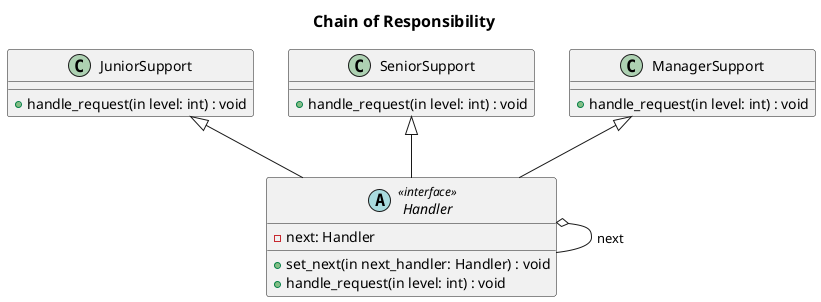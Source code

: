 @startuml

skinparam TitleFontSize 16
title "Chain of Responsibility"

abstract class Handler <<interface>>{
    -next: Handler
    +set_next(in next_handler: Handler) : void
    +handle_request(in level: int) : void
}

class JuniorSupport{
    +handle_request(in level: int) : void
}
class SeniorSupport{
    +handle_request(in level: int) : void
}

class ManagerSupport{
    +handle_request(in level: int) : void
}

JuniorSupport <|-- Handler
SeniorSupport <|-- Handler
ManagerSupport <|-- Handler

Handler o-- Handler : next



@enduml